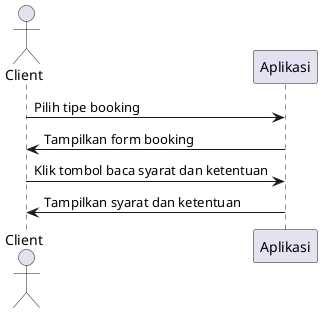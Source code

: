 @startuml
actor Client
participant Aplikasi

Client -> Aplikasi: Pilih tipe booking
Aplikasi -> Client: Tampilkan form booking
Client -> Aplikasi: Klik tombol baca syarat dan ketentuan
Aplikasi -> Client: Tampilkan syarat dan ketentuan
@enduml